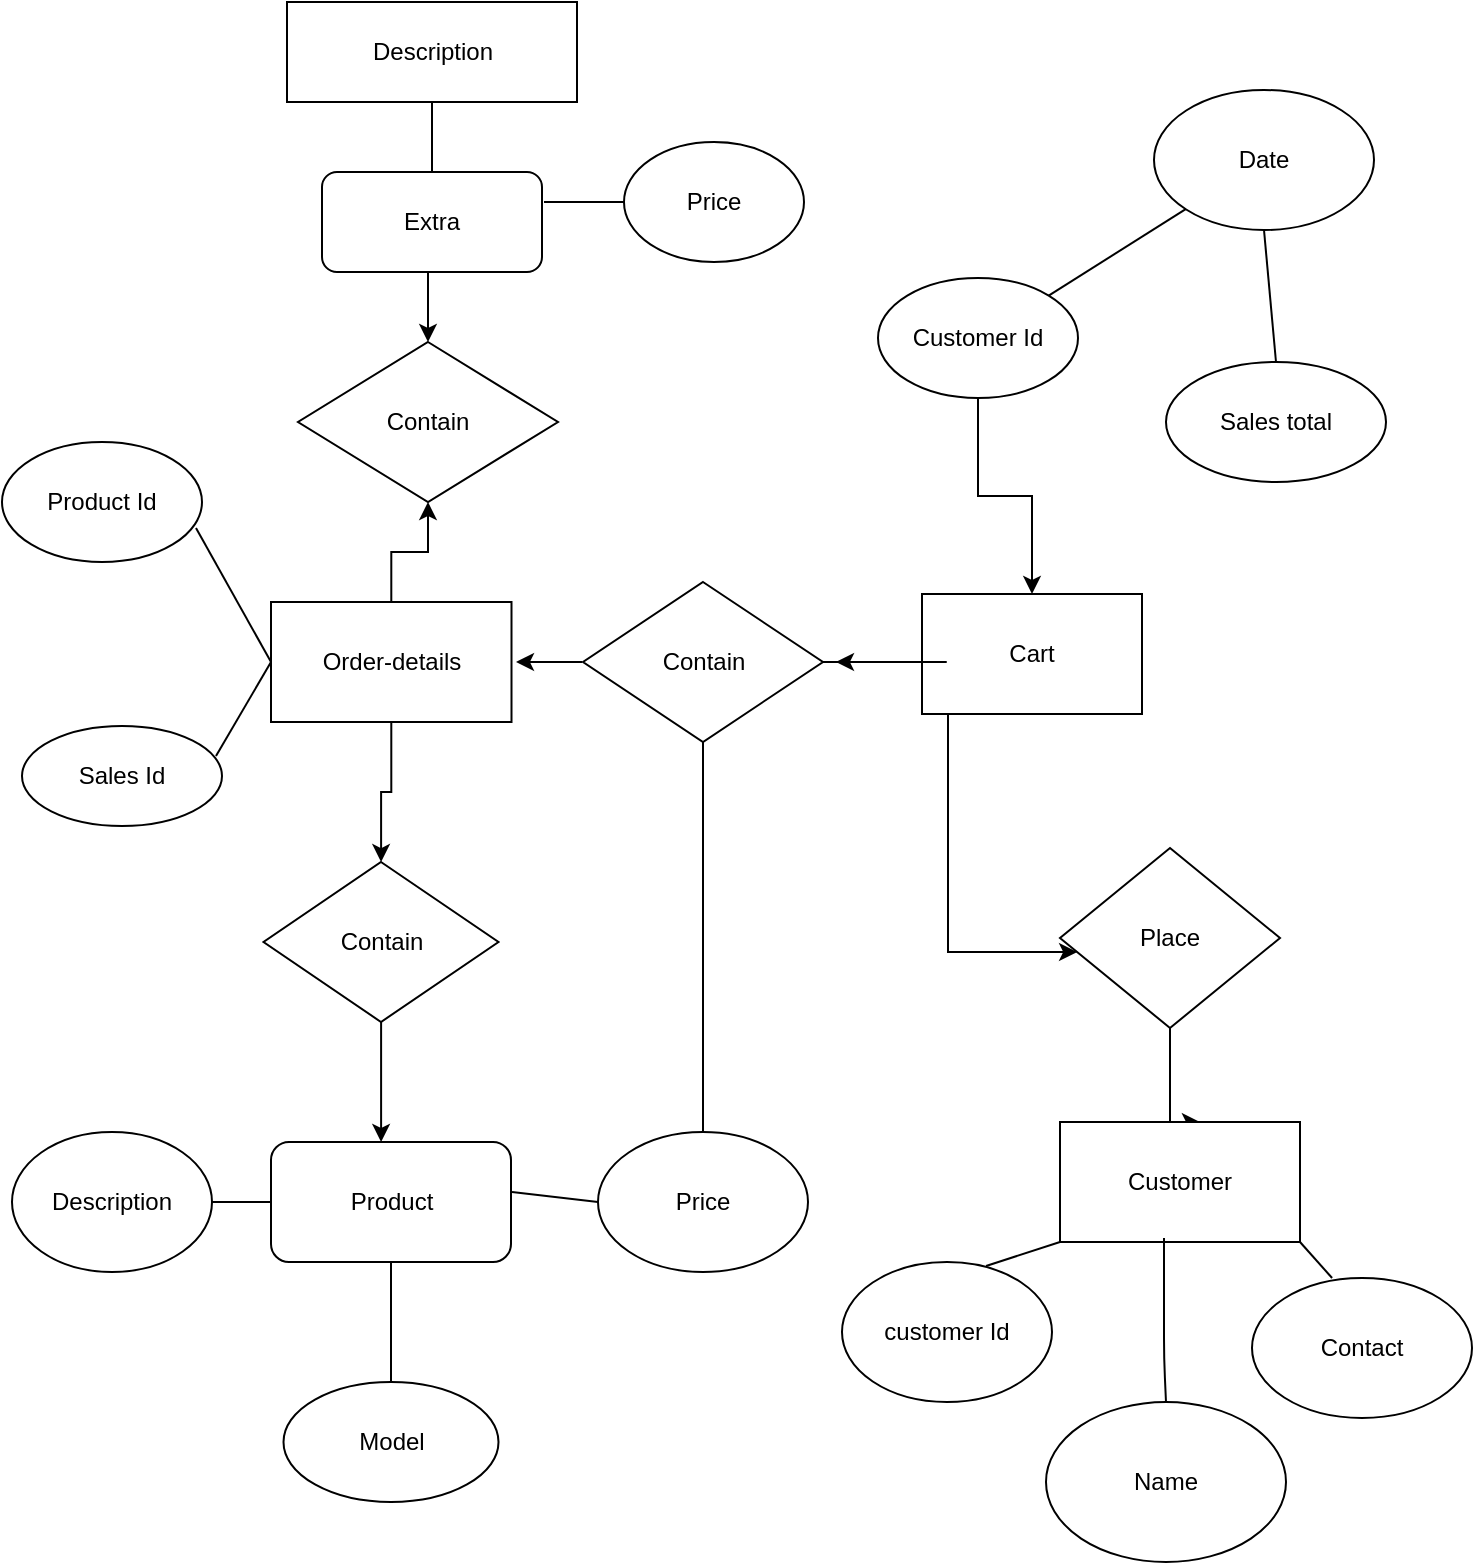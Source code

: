 <mxfile version="14.4.9" type="github">
  <diagram id="R2lEEEUBdFMjLlhIrx00" name="Page-1">
    <mxGraphModel dx="782" dy="1579" grid="0" gridSize="10" guides="1" tooltips="1" connect="1" arrows="1" fold="1" page="1" pageScale="1" pageWidth="850" pageHeight="1100" math="0" shadow="0" extFonts="Permanent Marker^https://fonts.googleapis.com/css?family=Permanent+Marker">
      <root>
        <mxCell id="0" />
        <mxCell id="1" parent="0" />
        <mxCell id="0wRd3D0yRxtHmawpK9mJ-1" value="Description" style="whiteSpace=wrap;html=1;" parent="1" vertex="1">
          <mxGeometry x="175.5" y="-930" width="145" height="50" as="geometry" />
        </mxCell>
        <mxCell id="1D16kicb6Td9H_PxM9Pi-22" style="edgeStyle=orthogonalEdgeStyle;rounded=0;orthogonalLoop=1;jettySize=auto;html=1;exitX=0.5;exitY=1;exitDx=0;exitDy=0;entryX=0.5;entryY=0;entryDx=0;entryDy=0;" parent="1" source="0wRd3D0yRxtHmawpK9mJ-3" target="0wRd3D0yRxtHmawpK9mJ-4" edge="1">
          <mxGeometry relative="1" as="geometry" />
        </mxCell>
        <mxCell id="0wRd3D0yRxtHmawpK9mJ-3" value="Extra" style="rounded=1;whiteSpace=wrap;html=1;" parent="1" vertex="1">
          <mxGeometry x="193" y="-845" width="110" height="50" as="geometry" />
        </mxCell>
        <mxCell id="0wRd3D0yRxtHmawpK9mJ-4" value="Contain" style="rhombus;whiteSpace=wrap;html=1;" parent="1" vertex="1">
          <mxGeometry x="181" y="-760" width="130" height="80" as="geometry" />
        </mxCell>
        <mxCell id="0wRd3D0yRxtHmawpK9mJ-28" value="" style="edgeStyle=orthogonalEdgeStyle;rounded=0;orthogonalLoop=1;jettySize=auto;html=1;" parent="1" source="0wRd3D0yRxtHmawpK9mJ-5" target="0wRd3D0yRxtHmawpK9mJ-4" edge="1">
          <mxGeometry relative="1" as="geometry" />
        </mxCell>
        <mxCell id="0wRd3D0yRxtHmawpK9mJ-29" value="" style="edgeStyle=orthogonalEdgeStyle;rounded=0;orthogonalLoop=1;jettySize=auto;html=1;" parent="1" source="0wRd3D0yRxtHmawpK9mJ-5" target="0wRd3D0yRxtHmawpK9mJ-12" edge="1">
          <mxGeometry relative="1" as="geometry" />
        </mxCell>
        <mxCell id="0wRd3D0yRxtHmawpK9mJ-5" value="Order-details" style="rounded=0;whiteSpace=wrap;html=1;" parent="1" vertex="1">
          <mxGeometry x="167.5" y="-630" width="120.25" height="60" as="geometry" />
        </mxCell>
        <mxCell id="0wRd3D0yRxtHmawpK9mJ-6" value="&lt;div&gt;Product Id&lt;/div&gt;" style="ellipse;whiteSpace=wrap;html=1;" parent="1" vertex="1">
          <mxGeometry x="33" y="-710" width="100" height="60" as="geometry" />
        </mxCell>
        <mxCell id="0wRd3D0yRxtHmawpK9mJ-7" value="Price" style="ellipse;whiteSpace=wrap;html=1;" parent="1" vertex="1">
          <mxGeometry x="344" y="-860" width="90" height="60" as="geometry" />
        </mxCell>
        <mxCell id="0wRd3D0yRxtHmawpK9mJ-9" value="Sales Id" style="ellipse;whiteSpace=wrap;html=1;" parent="1" vertex="1">
          <mxGeometry x="43" y="-568" width="100" height="50" as="geometry" />
        </mxCell>
        <mxCell id="0wRd3D0yRxtHmawpK9mJ-10" value="Contain" style="rhombus;whiteSpace=wrap;html=1;" parent="1" vertex="1">
          <mxGeometry x="323.5" y="-640" width="120" height="80" as="geometry" />
        </mxCell>
        <mxCell id="1D16kicb6Td9H_PxM9Pi-19" value="" style="edgeStyle=orthogonalEdgeStyle;rounded=0;orthogonalLoop=1;jettySize=auto;html=1;" parent="1" source="0wRd3D0yRxtHmawpK9mJ-12" target="0wRd3D0yRxtHmawpK9mJ-13" edge="1">
          <mxGeometry relative="1" as="geometry">
            <Array as="points">
              <mxPoint x="223" y="-370" />
              <mxPoint x="223" y="-370" />
            </Array>
          </mxGeometry>
        </mxCell>
        <mxCell id="0wRd3D0yRxtHmawpK9mJ-12" value="Contain" style="rhombus;whiteSpace=wrap;html=1;" parent="1" vertex="1">
          <mxGeometry x="163.75" y="-500" width="117.5" height="80" as="geometry" />
        </mxCell>
        <mxCell id="0wRd3D0yRxtHmawpK9mJ-13" value="Product" style="rounded=1;whiteSpace=wrap;html=1;" parent="1" vertex="1">
          <mxGeometry x="167.5" y="-360" width="120" height="60" as="geometry" />
        </mxCell>
        <mxCell id="0wRd3D0yRxtHmawpK9mJ-14" value="Price" style="ellipse;whiteSpace=wrap;html=1;" parent="1" vertex="1">
          <mxGeometry x="331" y="-365" width="105" height="70" as="geometry" />
        </mxCell>
        <mxCell id="0wRd3D0yRxtHmawpK9mJ-15" value="Description" style="ellipse;whiteSpace=wrap;html=1;" parent="1" vertex="1">
          <mxGeometry x="38" y="-365" width="100" height="70" as="geometry" />
        </mxCell>
        <mxCell id="0wRd3D0yRxtHmawpK9mJ-16" value="Model" style="ellipse;whiteSpace=wrap;html=1;" parent="1" vertex="1">
          <mxGeometry x="173.75" y="-240" width="107.5" height="60" as="geometry" />
        </mxCell>
        <mxCell id="1D16kicb6Td9H_PxM9Pi-4" value="" style="edgeStyle=orthogonalEdgeStyle;rounded=0;orthogonalLoop=1;jettySize=auto;html=1;" parent="1" source="0wRd3D0yRxtHmawpK9mJ-17" target="0wRd3D0yRxtHmawpK9mJ-21" edge="1">
          <mxGeometry relative="1" as="geometry">
            <Array as="points">
              <mxPoint x="506" y="-455" />
            </Array>
          </mxGeometry>
        </mxCell>
        <mxCell id="0wRd3D0yRxtHmawpK9mJ-17" value="Cart" style="rounded=0;whiteSpace=wrap;html=1;" parent="1" vertex="1">
          <mxGeometry x="493" y="-634" width="110" height="60" as="geometry" />
        </mxCell>
        <mxCell id="1D16kicb6Td9H_PxM9Pi-3" style="edgeStyle=orthogonalEdgeStyle;rounded=0;orthogonalLoop=1;jettySize=auto;html=1;exitX=0.5;exitY=1;exitDx=0;exitDy=0;entryX=0.5;entryY=0;entryDx=0;entryDy=0;" parent="1" source="0wRd3D0yRxtHmawpK9mJ-18" target="0wRd3D0yRxtHmawpK9mJ-17" edge="1">
          <mxGeometry relative="1" as="geometry" />
        </mxCell>
        <mxCell id="0wRd3D0yRxtHmawpK9mJ-18" value="Customer Id" style="ellipse;whiteSpace=wrap;html=1;" parent="1" vertex="1">
          <mxGeometry x="471" y="-792" width="100" height="60" as="geometry" />
        </mxCell>
        <mxCell id="0wRd3D0yRxtHmawpK9mJ-19" value="Date" style="ellipse;whiteSpace=wrap;html=1;" parent="1" vertex="1">
          <mxGeometry x="609" y="-886" width="110" height="70" as="geometry" />
        </mxCell>
        <mxCell id="0wRd3D0yRxtHmawpK9mJ-20" value="Sales total" style="ellipse;whiteSpace=wrap;html=1;" parent="1" vertex="1">
          <mxGeometry x="615" y="-750" width="110" height="60" as="geometry" />
        </mxCell>
        <mxCell id="1D16kicb6Td9H_PxM9Pi-7" style="edgeStyle=orthogonalEdgeStyle;rounded=0;orthogonalLoop=1;jettySize=auto;html=1;exitX=0.5;exitY=1;exitDx=0;exitDy=0;entryX=0.583;entryY=0;entryDx=0;entryDy=0;entryPerimeter=0;" parent="1" source="0wRd3D0yRxtHmawpK9mJ-21" target="0wRd3D0yRxtHmawpK9mJ-22" edge="1">
          <mxGeometry relative="1" as="geometry">
            <Array as="points">
              <mxPoint x="595" y="-327" />
            </Array>
          </mxGeometry>
        </mxCell>
        <mxCell id="0wRd3D0yRxtHmawpK9mJ-21" value="Place" style="rhombus;whiteSpace=wrap;html=1;" parent="1" vertex="1">
          <mxGeometry x="562" y="-507" width="110" height="90" as="geometry" />
        </mxCell>
        <mxCell id="0wRd3D0yRxtHmawpK9mJ-22" value="Customer" style="rounded=0;whiteSpace=wrap;html=1;" parent="1" vertex="1">
          <mxGeometry x="562" y="-370" width="120" height="60" as="geometry" />
        </mxCell>
        <mxCell id="0wRd3D0yRxtHmawpK9mJ-23" value="customer Id" style="ellipse;whiteSpace=wrap;html=1;" parent="1" vertex="1">
          <mxGeometry x="453" y="-300" width="105" height="70" as="geometry" />
        </mxCell>
        <mxCell id="0wRd3D0yRxtHmawpK9mJ-24" value="Contact" style="ellipse;whiteSpace=wrap;html=1;" parent="1" vertex="1">
          <mxGeometry x="658" y="-292" width="110" height="70" as="geometry" />
        </mxCell>
        <mxCell id="0wRd3D0yRxtHmawpK9mJ-26" value="Name" style="ellipse;whiteSpace=wrap;html=1;" parent="1" vertex="1">
          <mxGeometry x="555" y="-230" width="120" height="80" as="geometry" />
        </mxCell>
        <mxCell id="0wRd3D0yRxtHmawpK9mJ-27" value="" style="endArrow=classic;html=1;exitX=1;exitY=0.5;exitDx=0;exitDy=0;" parent="1" source="0wRd3D0yRxtHmawpK9mJ-10" edge="1">
          <mxGeometry width="50" height="50" relative="1" as="geometry">
            <mxPoint x="450" y="-640" as="sourcePoint" />
            <mxPoint x="450" y="-600" as="targetPoint" />
            <Array as="points">
              <mxPoint x="510" y="-600" />
              <mxPoint x="450" y="-600" />
            </Array>
          </mxGeometry>
        </mxCell>
        <mxCell id="1D16kicb6Td9H_PxM9Pi-5" value="" style="endArrow=none;html=1;entryX=0.5;entryY=0;entryDx=0;entryDy=0;exitX=0.5;exitY=1;exitDx=0;exitDy=0;" parent="1" source="0wRd3D0yRxtHmawpK9mJ-10" target="0wRd3D0yRxtHmawpK9mJ-14" edge="1">
          <mxGeometry width="50" height="50" relative="1" as="geometry">
            <mxPoint x="370" y="-550" as="sourcePoint" />
            <mxPoint x="420" y="-600" as="targetPoint" />
            <Array as="points" />
          </mxGeometry>
        </mxCell>
        <mxCell id="1D16kicb6Td9H_PxM9Pi-11" value="" style="endArrow=none;html=1;exitX=0.364;exitY=0;exitDx=0;exitDy=0;exitPerimeter=0;entryX=1;entryY=1;entryDx=0;entryDy=0;" parent="1" source="0wRd3D0yRxtHmawpK9mJ-24" target="0wRd3D0yRxtHmawpK9mJ-22" edge="1">
          <mxGeometry width="50" height="50" relative="1" as="geometry">
            <mxPoint x="370" y="-380" as="sourcePoint" />
            <mxPoint x="750" y="-280" as="targetPoint" />
          </mxGeometry>
        </mxCell>
        <mxCell id="1D16kicb6Td9H_PxM9Pi-12" value="" style="endArrow=none;html=1;entryX=0;entryY=1;entryDx=0;entryDy=0;exitX=0.686;exitY=0.029;exitDx=0;exitDy=0;exitPerimeter=0;" parent="1" source="0wRd3D0yRxtHmawpK9mJ-23" target="0wRd3D0yRxtHmawpK9mJ-22" edge="1">
          <mxGeometry width="50" height="50" relative="1" as="geometry">
            <mxPoint x="370" y="-170" as="sourcePoint" />
            <mxPoint x="420" y="-220" as="targetPoint" />
          </mxGeometry>
        </mxCell>
        <mxCell id="1D16kicb6Td9H_PxM9Pi-13" value="" style="endArrow=none;html=1;exitX=0.5;exitY=0;exitDx=0;exitDy=0;" parent="1" edge="1" source="0wRd3D0yRxtHmawpK9mJ-26">
          <mxGeometry width="50" height="50" relative="1" as="geometry">
            <mxPoint x="614.5" y="-207" as="sourcePoint" />
            <mxPoint x="614" y="-312" as="targetPoint" />
            <Array as="points">
              <mxPoint x="614" y="-252" />
              <mxPoint x="614" y="-278" />
            </Array>
          </mxGeometry>
        </mxCell>
        <mxCell id="1D16kicb6Td9H_PxM9Pi-14" value="" style="endArrow=none;html=1;exitX=0.5;exitY=0;exitDx=0;exitDy=0;entryX=0.5;entryY=1;entryDx=0;entryDy=0;" parent="1" source="0wRd3D0yRxtHmawpK9mJ-16" target="0wRd3D0yRxtHmawpK9mJ-13" edge="1">
          <mxGeometry width="50" height="50" relative="1" as="geometry">
            <mxPoint x="221" y="-250" as="sourcePoint" />
            <mxPoint x="228" y="-310" as="targetPoint" />
          </mxGeometry>
        </mxCell>
        <mxCell id="1D16kicb6Td9H_PxM9Pi-15" value="" style="endArrow=none;html=1;exitX=1;exitY=0.5;exitDx=0;exitDy=0;entryX=0;entryY=0.5;entryDx=0;entryDy=0;" parent="1" source="0wRd3D0yRxtHmawpK9mJ-15" target="0wRd3D0yRxtHmawpK9mJ-13" edge="1">
          <mxGeometry width="50" height="50" relative="1" as="geometry">
            <mxPoint x="370" y="-170" as="sourcePoint" />
            <mxPoint x="420" y="-220" as="targetPoint" />
          </mxGeometry>
        </mxCell>
        <mxCell id="1D16kicb6Td9H_PxM9Pi-18" value="" style="endArrow=none;html=1;entryX=0;entryY=0.5;entryDx=0;entryDy=0;" parent="1" target="0wRd3D0yRxtHmawpK9mJ-14" edge="1">
          <mxGeometry width="50" height="50" relative="1" as="geometry">
            <mxPoint x="288" y="-335" as="sourcePoint" />
            <mxPoint x="420" y="-220" as="targetPoint" />
          </mxGeometry>
        </mxCell>
        <mxCell id="1D16kicb6Td9H_PxM9Pi-20" value="" style="endArrow=none;html=1;exitX=0.97;exitY=0.3;exitDx=0;exitDy=0;exitPerimeter=0;entryX=0;entryY=0.5;entryDx=0;entryDy=0;" parent="1" source="0wRd3D0yRxtHmawpK9mJ-9" target="0wRd3D0yRxtHmawpK9mJ-5" edge="1">
          <mxGeometry width="50" height="50" relative="1" as="geometry">
            <mxPoint x="370" y="-580" as="sourcePoint" />
            <mxPoint x="420" y="-630" as="targetPoint" />
          </mxGeometry>
        </mxCell>
        <mxCell id="1D16kicb6Td9H_PxM9Pi-21" value="" style="endArrow=none;html=1;exitX=0.97;exitY=0.717;exitDx=0;exitDy=0;exitPerimeter=0;entryX=0;entryY=0.5;entryDx=0;entryDy=0;" parent="1" source="0wRd3D0yRxtHmawpK9mJ-6" target="0wRd3D0yRxtHmawpK9mJ-5" edge="1">
          <mxGeometry width="50" height="50" relative="1" as="geometry">
            <mxPoint x="370" y="-580" as="sourcePoint" />
            <mxPoint x="420" y="-630" as="targetPoint" />
          </mxGeometry>
        </mxCell>
        <mxCell id="1D16kicb6Td9H_PxM9Pi-25" value="" style="endArrow=none;html=1;entryX=0;entryY=0.5;entryDx=0;entryDy=0;" parent="1" target="0wRd3D0yRxtHmawpK9mJ-7" edge="1">
          <mxGeometry width="50" height="50" relative="1" as="geometry">
            <mxPoint x="304" y="-830" as="sourcePoint" />
            <mxPoint x="420" y="-630" as="targetPoint" />
          </mxGeometry>
        </mxCell>
        <mxCell id="1D16kicb6Td9H_PxM9Pi-26" value="" style="endArrow=none;html=1;exitX=1;exitY=0;exitDx=0;exitDy=0;" parent="1" source="0wRd3D0yRxtHmawpK9mJ-18" target="0wRd3D0yRxtHmawpK9mJ-19" edge="1">
          <mxGeometry width="50" height="50" relative="1" as="geometry">
            <mxPoint x="370" y="-580" as="sourcePoint" />
            <mxPoint x="420" y="-630" as="targetPoint" />
          </mxGeometry>
        </mxCell>
        <mxCell id="1D16kicb6Td9H_PxM9Pi-27" value="" style="endArrow=none;html=1;exitX=0.5;exitY=0;exitDx=0;exitDy=0;entryX=0.5;entryY=1;entryDx=0;entryDy=0;" parent="1" source="0wRd3D0yRxtHmawpK9mJ-20" target="0wRd3D0yRxtHmawpK9mJ-19" edge="1">
          <mxGeometry width="50" height="50" relative="1" as="geometry">
            <mxPoint x="370" y="-580" as="sourcePoint" />
            <mxPoint x="420" y="-630" as="targetPoint" />
          </mxGeometry>
        </mxCell>
        <mxCell id="TuBZcKReP0QBGSLIMtZ5-2" value="" style="endArrow=none;html=1;exitX=0.5;exitY=0;exitDx=0;exitDy=0;entryX=0.5;entryY=1;entryDx=0;entryDy=0;" edge="1" parent="1" source="0wRd3D0yRxtHmawpK9mJ-3" target="0wRd3D0yRxtHmawpK9mJ-1">
          <mxGeometry width="50" height="50" relative="1" as="geometry">
            <mxPoint x="370" y="-890" as="sourcePoint" />
            <mxPoint x="420" y="-940" as="targetPoint" />
          </mxGeometry>
        </mxCell>
        <mxCell id="TuBZcKReP0QBGSLIMtZ5-5" value="" style="endArrow=classic;html=1;" edge="1" parent="1">
          <mxGeometry width="50" height="50" relative="1" as="geometry">
            <mxPoint x="323" y="-600" as="sourcePoint" />
            <mxPoint x="290" y="-600" as="targetPoint" />
          </mxGeometry>
        </mxCell>
      </root>
    </mxGraphModel>
  </diagram>
</mxfile>
